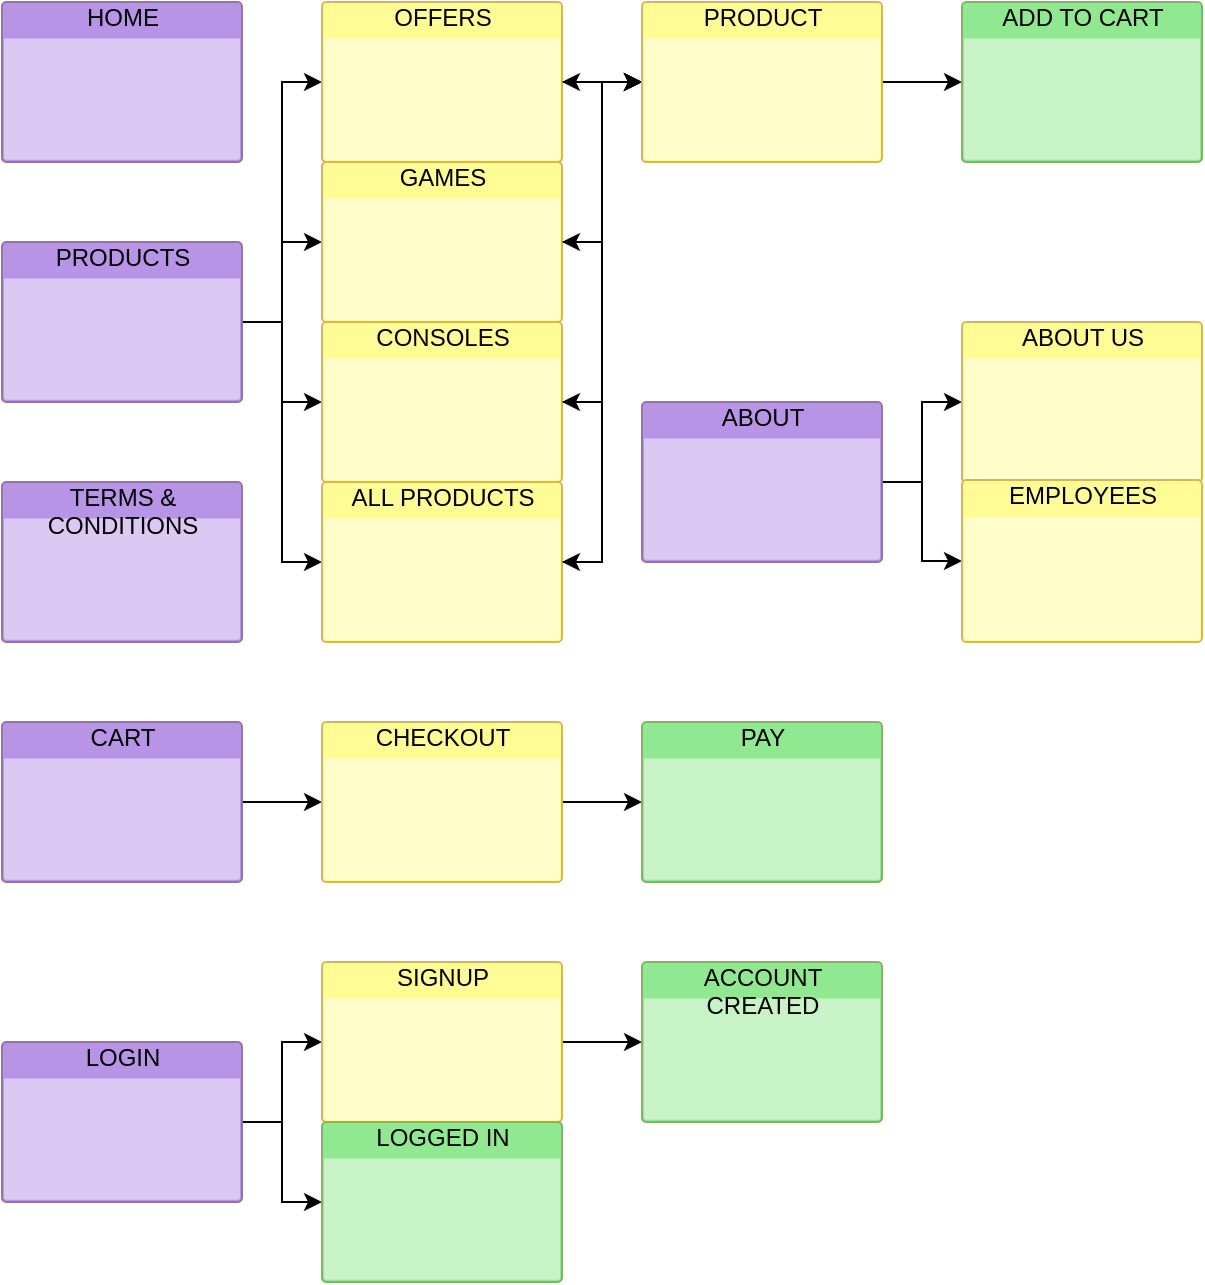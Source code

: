 <mxfile version="13.0.4" type="device"><diagram id="7uDtw0K55oGU457Glbcb" name="Page-1"><mxGraphModel dx="1635" dy="754" grid="1" gridSize="10" guides="1" tooltips="1" connect="1" arrows="1" fold="1" page="1" pageScale="1" pageWidth="827" pageHeight="1169" math="0" shadow="0"><root><mxCell id="0"/><mxCell id="1" parent="0"/><mxCell id="6SyWcm8jvDtpva6uWn26-6" value="HOME" style="html=1;strokeColor=#9673a6;fillColor=#B894E7;labelPosition=center;verticalLabelPosition=middle;verticalAlign=top;align=center;fontSize=12;outlineConnect=0;spacingTop=-6;shape=mxgraph.sitemap.page;" vertex="1" parent="1"><mxGeometry x="40" y="40" width="120" height="80" as="geometry"/></mxCell><mxCell id="6SyWcm8jvDtpva6uWn26-42" style="edgeStyle=orthogonalEdgeStyle;rounded=0;orthogonalLoop=1;jettySize=auto;html=1;entryX=0;entryY=0.5;entryDx=0;entryDy=0;entryPerimeter=0;" edge="1" parent="1" source="6SyWcm8jvDtpva6uWn26-7" target="6SyWcm8jvDtpva6uWn26-39"><mxGeometry relative="1" as="geometry"/></mxCell><mxCell id="6SyWcm8jvDtpva6uWn26-7" value="CART" style="html=1;strokeColor=#9673a6;fillColor=#B894E7;labelPosition=center;verticalLabelPosition=middle;verticalAlign=top;align=center;fontSize=12;outlineConnect=0;spacingTop=-6;shape=mxgraph.sitemap.page;" vertex="1" parent="1"><mxGeometry x="40" y="400" width="120" height="80" as="geometry"/></mxCell><mxCell id="6SyWcm8jvDtpva6uWn26-48" style="edgeStyle=orthogonalEdgeStyle;rounded=0;orthogonalLoop=1;jettySize=auto;html=1;" edge="1" parent="1" source="6SyWcm8jvDtpva6uWn26-9" target="6SyWcm8jvDtpva6uWn26-44"><mxGeometry relative="1" as="geometry"/></mxCell><mxCell id="6SyWcm8jvDtpva6uWn26-49" style="edgeStyle=orthogonalEdgeStyle;rounded=0;orthogonalLoop=1;jettySize=auto;html=1;" edge="1" parent="1" source="6SyWcm8jvDtpva6uWn26-9" target="6SyWcm8jvDtpva6uWn26-45"><mxGeometry relative="1" as="geometry"/></mxCell><mxCell id="6SyWcm8jvDtpva6uWn26-9" value="LOGIN" style="html=1;strokeColor=#9673a6;fillColor=#B894E7;labelPosition=center;verticalLabelPosition=middle;verticalAlign=top;align=center;fontSize=12;outlineConnect=0;spacingTop=-6;shape=mxgraph.sitemap.page;" vertex="1" parent="1"><mxGeometry x="40" y="560" width="120" height="80" as="geometry"/></mxCell><mxCell id="6SyWcm8jvDtpva6uWn26-22" style="edgeStyle=orthogonalEdgeStyle;rounded=0;orthogonalLoop=1;jettySize=auto;html=1;entryX=0;entryY=0.5;entryDx=0;entryDy=0;entryPerimeter=0;" edge="1" parent="1" source="6SyWcm8jvDtpva6uWn26-13" target="6SyWcm8jvDtpva6uWn26-16"><mxGeometry relative="1" as="geometry"/></mxCell><mxCell id="6SyWcm8jvDtpva6uWn26-23" style="edgeStyle=orthogonalEdgeStyle;rounded=0;orthogonalLoop=1;jettySize=auto;html=1;" edge="1" parent="1" source="6SyWcm8jvDtpva6uWn26-13" target="6SyWcm8jvDtpva6uWn26-20"><mxGeometry relative="1" as="geometry"/></mxCell><mxCell id="6SyWcm8jvDtpva6uWn26-24" style="edgeStyle=orthogonalEdgeStyle;rounded=0;orthogonalLoop=1;jettySize=auto;html=1;" edge="1" parent="1" source="6SyWcm8jvDtpva6uWn26-13" target="6SyWcm8jvDtpva6uWn26-18"><mxGeometry relative="1" as="geometry"/></mxCell><mxCell id="6SyWcm8jvDtpva6uWn26-25" style="edgeStyle=orthogonalEdgeStyle;rounded=0;orthogonalLoop=1;jettySize=auto;html=1;entryX=0;entryY=0.5;entryDx=0;entryDy=0;entryPerimeter=0;" edge="1" parent="1" source="6SyWcm8jvDtpva6uWn26-13" target="6SyWcm8jvDtpva6uWn26-19"><mxGeometry relative="1" as="geometry"/></mxCell><mxCell id="6SyWcm8jvDtpva6uWn26-13" value="PRODUCTS" style="html=1;strokeColor=#9673a6;fillColor=#B894E7;labelPosition=center;verticalLabelPosition=middle;verticalAlign=top;align=center;fontSize=12;outlineConnect=0;spacingTop=-6;shape=mxgraph.sitemap.page;" vertex="1" parent="1"><mxGeometry x="40" y="160" width="120" height="80" as="geometry"/></mxCell><mxCell id="6SyWcm8jvDtpva6uWn26-59" style="edgeStyle=orthogonalEdgeStyle;rounded=0;orthogonalLoop=1;jettySize=auto;html=1;entryX=0;entryY=0.5;entryDx=0;entryDy=0;entryPerimeter=0;" edge="1" parent="1" source="6SyWcm8jvDtpva6uWn26-14" target="6SyWcm8jvDtpva6uWn26-56"><mxGeometry relative="1" as="geometry"/></mxCell><mxCell id="6SyWcm8jvDtpva6uWn26-60" style="edgeStyle=orthogonalEdgeStyle;rounded=0;orthogonalLoop=1;jettySize=auto;html=1;" edge="1" parent="1" source="6SyWcm8jvDtpva6uWn26-14" target="6SyWcm8jvDtpva6uWn26-57"><mxGeometry relative="1" as="geometry"/></mxCell><mxCell id="6SyWcm8jvDtpva6uWn26-14" value="ABOUT" style="html=1;strokeColor=#9673a6;fillColor=#B894E7;labelPosition=center;verticalLabelPosition=middle;verticalAlign=top;align=center;fontSize=12;outlineConnect=0;spacingTop=-6;shape=mxgraph.sitemap.page;" vertex="1" parent="1"><mxGeometry x="360" y="240" width="120" height="80" as="geometry"/></mxCell><mxCell id="6SyWcm8jvDtpva6uWn26-28" style="edgeStyle=orthogonalEdgeStyle;rounded=0;orthogonalLoop=1;jettySize=auto;html=1;entryX=0;entryY=0.5;entryDx=0;entryDy=0;entryPerimeter=0;" edge="1" parent="1" source="6SyWcm8jvDtpva6uWn26-16" target="6SyWcm8jvDtpva6uWn26-26"><mxGeometry relative="1" as="geometry"/></mxCell><mxCell id="6SyWcm8jvDtpva6uWn26-16" value="OFFERS" style="html=1;strokeColor=#d6b656;fillColor=#FFFC96;labelPosition=center;verticalLabelPosition=middle;verticalAlign=top;align=center;fontSize=12;outlineConnect=0;spacingTop=-6;shape=mxgraph.sitemap.page;" vertex="1" parent="1"><mxGeometry x="200" y="40" width="120" height="80" as="geometry"/></mxCell><mxCell id="6SyWcm8jvDtpva6uWn26-30" style="edgeStyle=orthogonalEdgeStyle;rounded=0;orthogonalLoop=1;jettySize=auto;html=1;exitX=1;exitY=0.5;exitDx=0;exitDy=0;exitPerimeter=0;" edge="1" parent="1" source="6SyWcm8jvDtpva6uWn26-18" target="6SyWcm8jvDtpva6uWn26-26"><mxGeometry relative="1" as="geometry"><Array as="points"><mxPoint x="340" y="240"/><mxPoint x="340" y="80"/></Array></mxGeometry></mxCell><mxCell id="6SyWcm8jvDtpva6uWn26-18" value="CONSOLES" style="html=1;strokeColor=#d6b656;fillColor=#FFFC96;labelPosition=center;verticalLabelPosition=middle;verticalAlign=top;align=center;fontSize=12;outlineConnect=0;spacingTop=-6;shape=mxgraph.sitemap.page;" vertex="1" parent="1"><mxGeometry x="200" y="200" width="120" height="80" as="geometry"/></mxCell><mxCell id="6SyWcm8jvDtpva6uWn26-31" style="edgeStyle=orthogonalEdgeStyle;rounded=0;orthogonalLoop=1;jettySize=auto;html=1;exitX=1;exitY=0.5;exitDx=0;exitDy=0;exitPerimeter=0;" edge="1" parent="1" source="6SyWcm8jvDtpva6uWn26-19" target="6SyWcm8jvDtpva6uWn26-26"><mxGeometry relative="1" as="geometry"><Array as="points"><mxPoint x="340" y="320"/><mxPoint x="340" y="80"/></Array></mxGeometry></mxCell><mxCell id="6SyWcm8jvDtpva6uWn26-19" value="ALL PRODUCTS" style="html=1;strokeColor=#d6b656;fillColor=#FFFC96;labelPosition=center;verticalLabelPosition=middle;verticalAlign=top;align=center;fontSize=12;outlineConnect=0;spacingTop=-6;shape=mxgraph.sitemap.page;" vertex="1" parent="1"><mxGeometry x="200" y="280" width="120" height="80" as="geometry"/></mxCell><mxCell id="6SyWcm8jvDtpva6uWn26-29" style="edgeStyle=orthogonalEdgeStyle;rounded=0;orthogonalLoop=1;jettySize=auto;html=1;" edge="1" parent="1" source="6SyWcm8jvDtpva6uWn26-20" target="6SyWcm8jvDtpva6uWn26-26"><mxGeometry relative="1" as="geometry"/></mxCell><mxCell id="6SyWcm8jvDtpva6uWn26-20" value="GAMES" style="html=1;strokeColor=#d6b656;fillColor=#FFFC96;labelPosition=center;verticalLabelPosition=middle;verticalAlign=top;align=center;fontSize=12;outlineConnect=0;spacingTop=-6;shape=mxgraph.sitemap.page;" vertex="1" parent="1"><mxGeometry x="200" y="120" width="120" height="80" as="geometry"/></mxCell><mxCell id="6SyWcm8jvDtpva6uWn26-32" style="edgeStyle=orthogonalEdgeStyle;rounded=0;orthogonalLoop=1;jettySize=auto;html=1;entryX=1;entryY=0.5;entryDx=0;entryDy=0;entryPerimeter=0;" edge="1" parent="1" source="6SyWcm8jvDtpva6uWn26-26" target="6SyWcm8jvDtpva6uWn26-19"><mxGeometry relative="1" as="geometry"/></mxCell><mxCell id="6SyWcm8jvDtpva6uWn26-33" style="edgeStyle=orthogonalEdgeStyle;rounded=0;orthogonalLoop=1;jettySize=auto;html=1;entryX=1;entryY=0.5;entryDx=0;entryDy=0;entryPerimeter=0;" edge="1" parent="1" source="6SyWcm8jvDtpva6uWn26-26" target="6SyWcm8jvDtpva6uWn26-18"><mxGeometry relative="1" as="geometry"/></mxCell><mxCell id="6SyWcm8jvDtpva6uWn26-34" style="edgeStyle=orthogonalEdgeStyle;rounded=0;orthogonalLoop=1;jettySize=auto;html=1;entryX=1;entryY=0.5;entryDx=0;entryDy=0;entryPerimeter=0;" edge="1" parent="1" source="6SyWcm8jvDtpva6uWn26-26" target="6SyWcm8jvDtpva6uWn26-20"><mxGeometry relative="1" as="geometry"/></mxCell><mxCell id="6SyWcm8jvDtpva6uWn26-35" style="edgeStyle=orthogonalEdgeStyle;rounded=0;orthogonalLoop=1;jettySize=auto;html=1;entryX=1;entryY=0.5;entryDx=0;entryDy=0;entryPerimeter=0;" edge="1" parent="1" source="6SyWcm8jvDtpva6uWn26-26" target="6SyWcm8jvDtpva6uWn26-16"><mxGeometry relative="1" as="geometry"/></mxCell><mxCell id="6SyWcm8jvDtpva6uWn26-37" style="edgeStyle=orthogonalEdgeStyle;rounded=0;orthogonalLoop=1;jettySize=auto;html=1;entryX=0;entryY=0.5;entryDx=0;entryDy=0;entryPerimeter=0;" edge="1" parent="1" source="6SyWcm8jvDtpva6uWn26-26" target="6SyWcm8jvDtpva6uWn26-36"><mxGeometry relative="1" as="geometry"/></mxCell><mxCell id="6SyWcm8jvDtpva6uWn26-26" value="PRODUCT" style="html=1;strokeColor=#d6b656;fillColor=#FFFC96;labelPosition=center;verticalLabelPosition=middle;verticalAlign=top;align=center;fontSize=12;outlineConnect=0;spacingTop=-6;shape=mxgraph.sitemap.page;" vertex="1" parent="1"><mxGeometry x="360" y="40" width="120" height="80" as="geometry"/></mxCell><mxCell id="6SyWcm8jvDtpva6uWn26-36" value="ADD TO CART" style="html=1;strokeColor=#82b366;fillColor=#90E890;labelPosition=center;verticalLabelPosition=middle;verticalAlign=top;align=center;fontSize=12;outlineConnect=0;spacingTop=-6;shape=mxgraph.sitemap.page;" vertex="1" parent="1"><mxGeometry x="520" y="40" width="120" height="80" as="geometry"/></mxCell><mxCell id="6SyWcm8jvDtpva6uWn26-43" style="edgeStyle=orthogonalEdgeStyle;rounded=0;orthogonalLoop=1;jettySize=auto;html=1;" edge="1" parent="1" source="6SyWcm8jvDtpva6uWn26-39" target="6SyWcm8jvDtpva6uWn26-41"><mxGeometry relative="1" as="geometry"/></mxCell><mxCell id="6SyWcm8jvDtpva6uWn26-39" value="CHECKOUT" style="html=1;strokeColor=#d6b656;fillColor=#FFFC96;labelPosition=center;verticalLabelPosition=middle;verticalAlign=top;align=center;fontSize=12;outlineConnect=0;spacingTop=-6;shape=mxgraph.sitemap.page;" vertex="1" parent="1"><mxGeometry x="200" y="400" width="120" height="80" as="geometry"/></mxCell><mxCell id="6SyWcm8jvDtpva6uWn26-41" value="PAY" style="html=1;strokeColor=#82b366;fillColor=#90E890;labelPosition=center;verticalLabelPosition=middle;verticalAlign=top;align=center;fontSize=12;outlineConnect=0;spacingTop=-6;shape=mxgraph.sitemap.page;" vertex="1" parent="1"><mxGeometry x="360" y="400" width="120" height="80" as="geometry"/></mxCell><mxCell id="6SyWcm8jvDtpva6uWn26-53" style="edgeStyle=orthogonalEdgeStyle;rounded=0;orthogonalLoop=1;jettySize=auto;html=1;" edge="1" parent="1" source="6SyWcm8jvDtpva6uWn26-44" target="6SyWcm8jvDtpva6uWn26-52"><mxGeometry relative="1" as="geometry"/></mxCell><mxCell id="6SyWcm8jvDtpva6uWn26-44" value="SIGNUP" style="html=1;strokeColor=#d6b656;fillColor=#FFFC96;labelPosition=center;verticalLabelPosition=middle;verticalAlign=top;align=center;fontSize=12;outlineConnect=0;spacingTop=-6;shape=mxgraph.sitemap.page;" vertex="1" parent="1"><mxGeometry x="200" y="520" width="120" height="80" as="geometry"/></mxCell><mxCell id="6SyWcm8jvDtpva6uWn26-45" value="LOGGED IN" style="html=1;strokeColor=#82b366;fillColor=#90E890;labelPosition=center;verticalLabelPosition=middle;verticalAlign=top;align=center;fontSize=12;outlineConnect=0;spacingTop=-6;shape=mxgraph.sitemap.page;" vertex="1" parent="1"><mxGeometry x="200" y="600" width="120" height="80" as="geometry"/></mxCell><mxCell id="6SyWcm8jvDtpva6uWn26-52" value="ACCOUNT&lt;br&gt;CREATED" style="html=1;strokeColor=#82b366;fillColor=#90E890;labelPosition=center;verticalLabelPosition=middle;verticalAlign=top;align=center;fontSize=12;outlineConnect=0;spacingTop=-6;shape=mxgraph.sitemap.page;" vertex="1" parent="1"><mxGeometry x="360" y="520" width="120" height="80" as="geometry"/></mxCell><mxCell id="6SyWcm8jvDtpva6uWn26-55" value="TERMS &amp;amp;&lt;br&gt;CONDITIONS" style="html=1;strokeColor=#9673a6;fillColor=#B894E7;labelPosition=center;verticalLabelPosition=middle;verticalAlign=top;align=center;fontSize=12;outlineConnect=0;spacingTop=-6;shape=mxgraph.sitemap.page;" vertex="1" parent="1"><mxGeometry x="40" y="280" width="120" height="80" as="geometry"/></mxCell><mxCell id="6SyWcm8jvDtpva6uWn26-56" value="ABOUT US" style="html=1;strokeColor=#d6b656;fillColor=#FFFC96;labelPosition=center;verticalLabelPosition=middle;verticalAlign=top;align=center;fontSize=12;outlineConnect=0;spacingTop=-6;shape=mxgraph.sitemap.page;" vertex="1" parent="1"><mxGeometry x="520" y="200" width="120" height="80" as="geometry"/></mxCell><mxCell id="6SyWcm8jvDtpva6uWn26-57" value="EMPLOYEES" style="html=1;strokeColor=#d6b656;fillColor=#FFFC96;labelPosition=center;verticalLabelPosition=middle;verticalAlign=top;align=center;fontSize=12;outlineConnect=0;spacingTop=-6;shape=mxgraph.sitemap.page;" vertex="1" parent="1"><mxGeometry x="520" y="279" width="120" height="81" as="geometry"/></mxCell></root></mxGraphModel></diagram></mxfile>